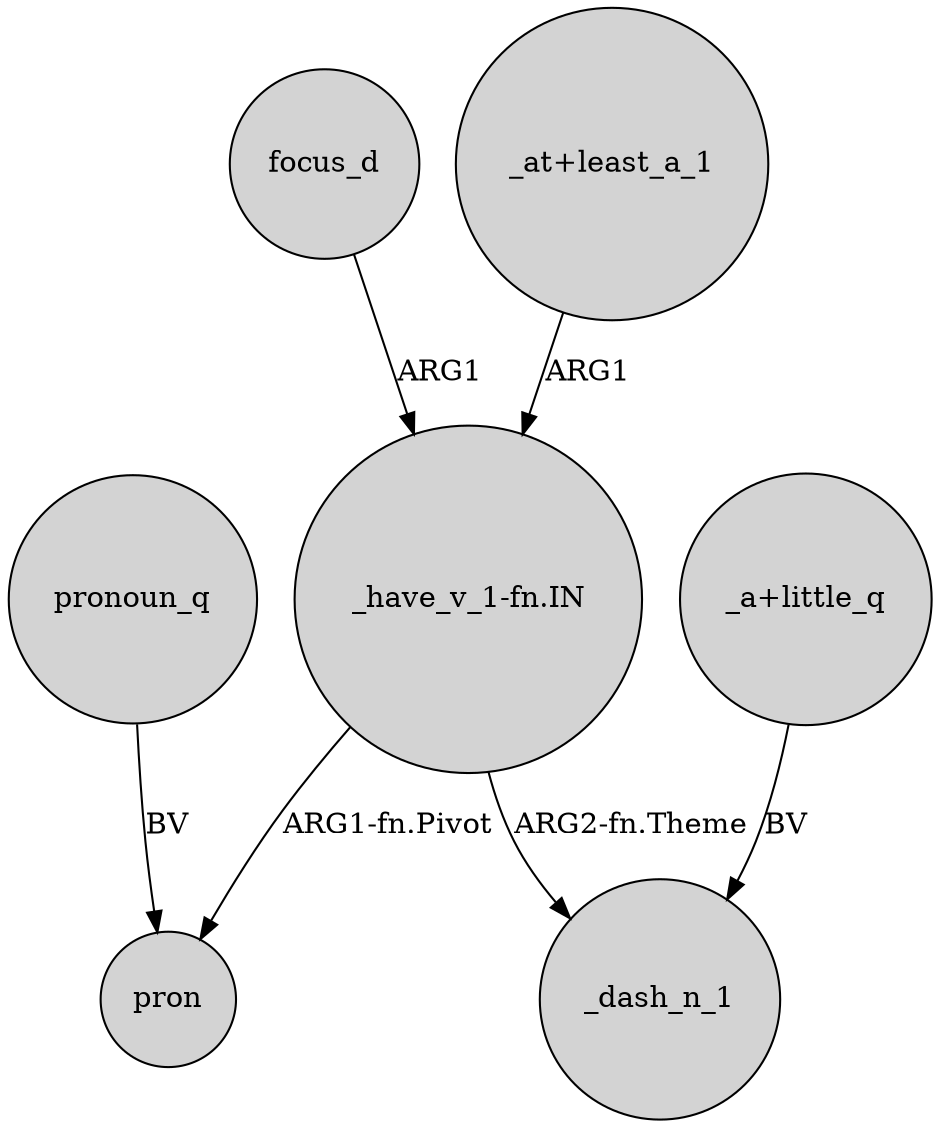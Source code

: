 digraph {
	node [shape=circle style=filled]
	focus_d -> "_have_v_1-fn.IN" [label=ARG1]
	"_have_v_1-fn.IN" -> pron [label="ARG1-fn.Pivot"]
	"_at+least_a_1" -> "_have_v_1-fn.IN" [label=ARG1]
	"_a+little_q" -> _dash_n_1 [label=BV]
	"_have_v_1-fn.IN" -> _dash_n_1 [label="ARG2-fn.Theme"]
	pronoun_q -> pron [label=BV]
}
